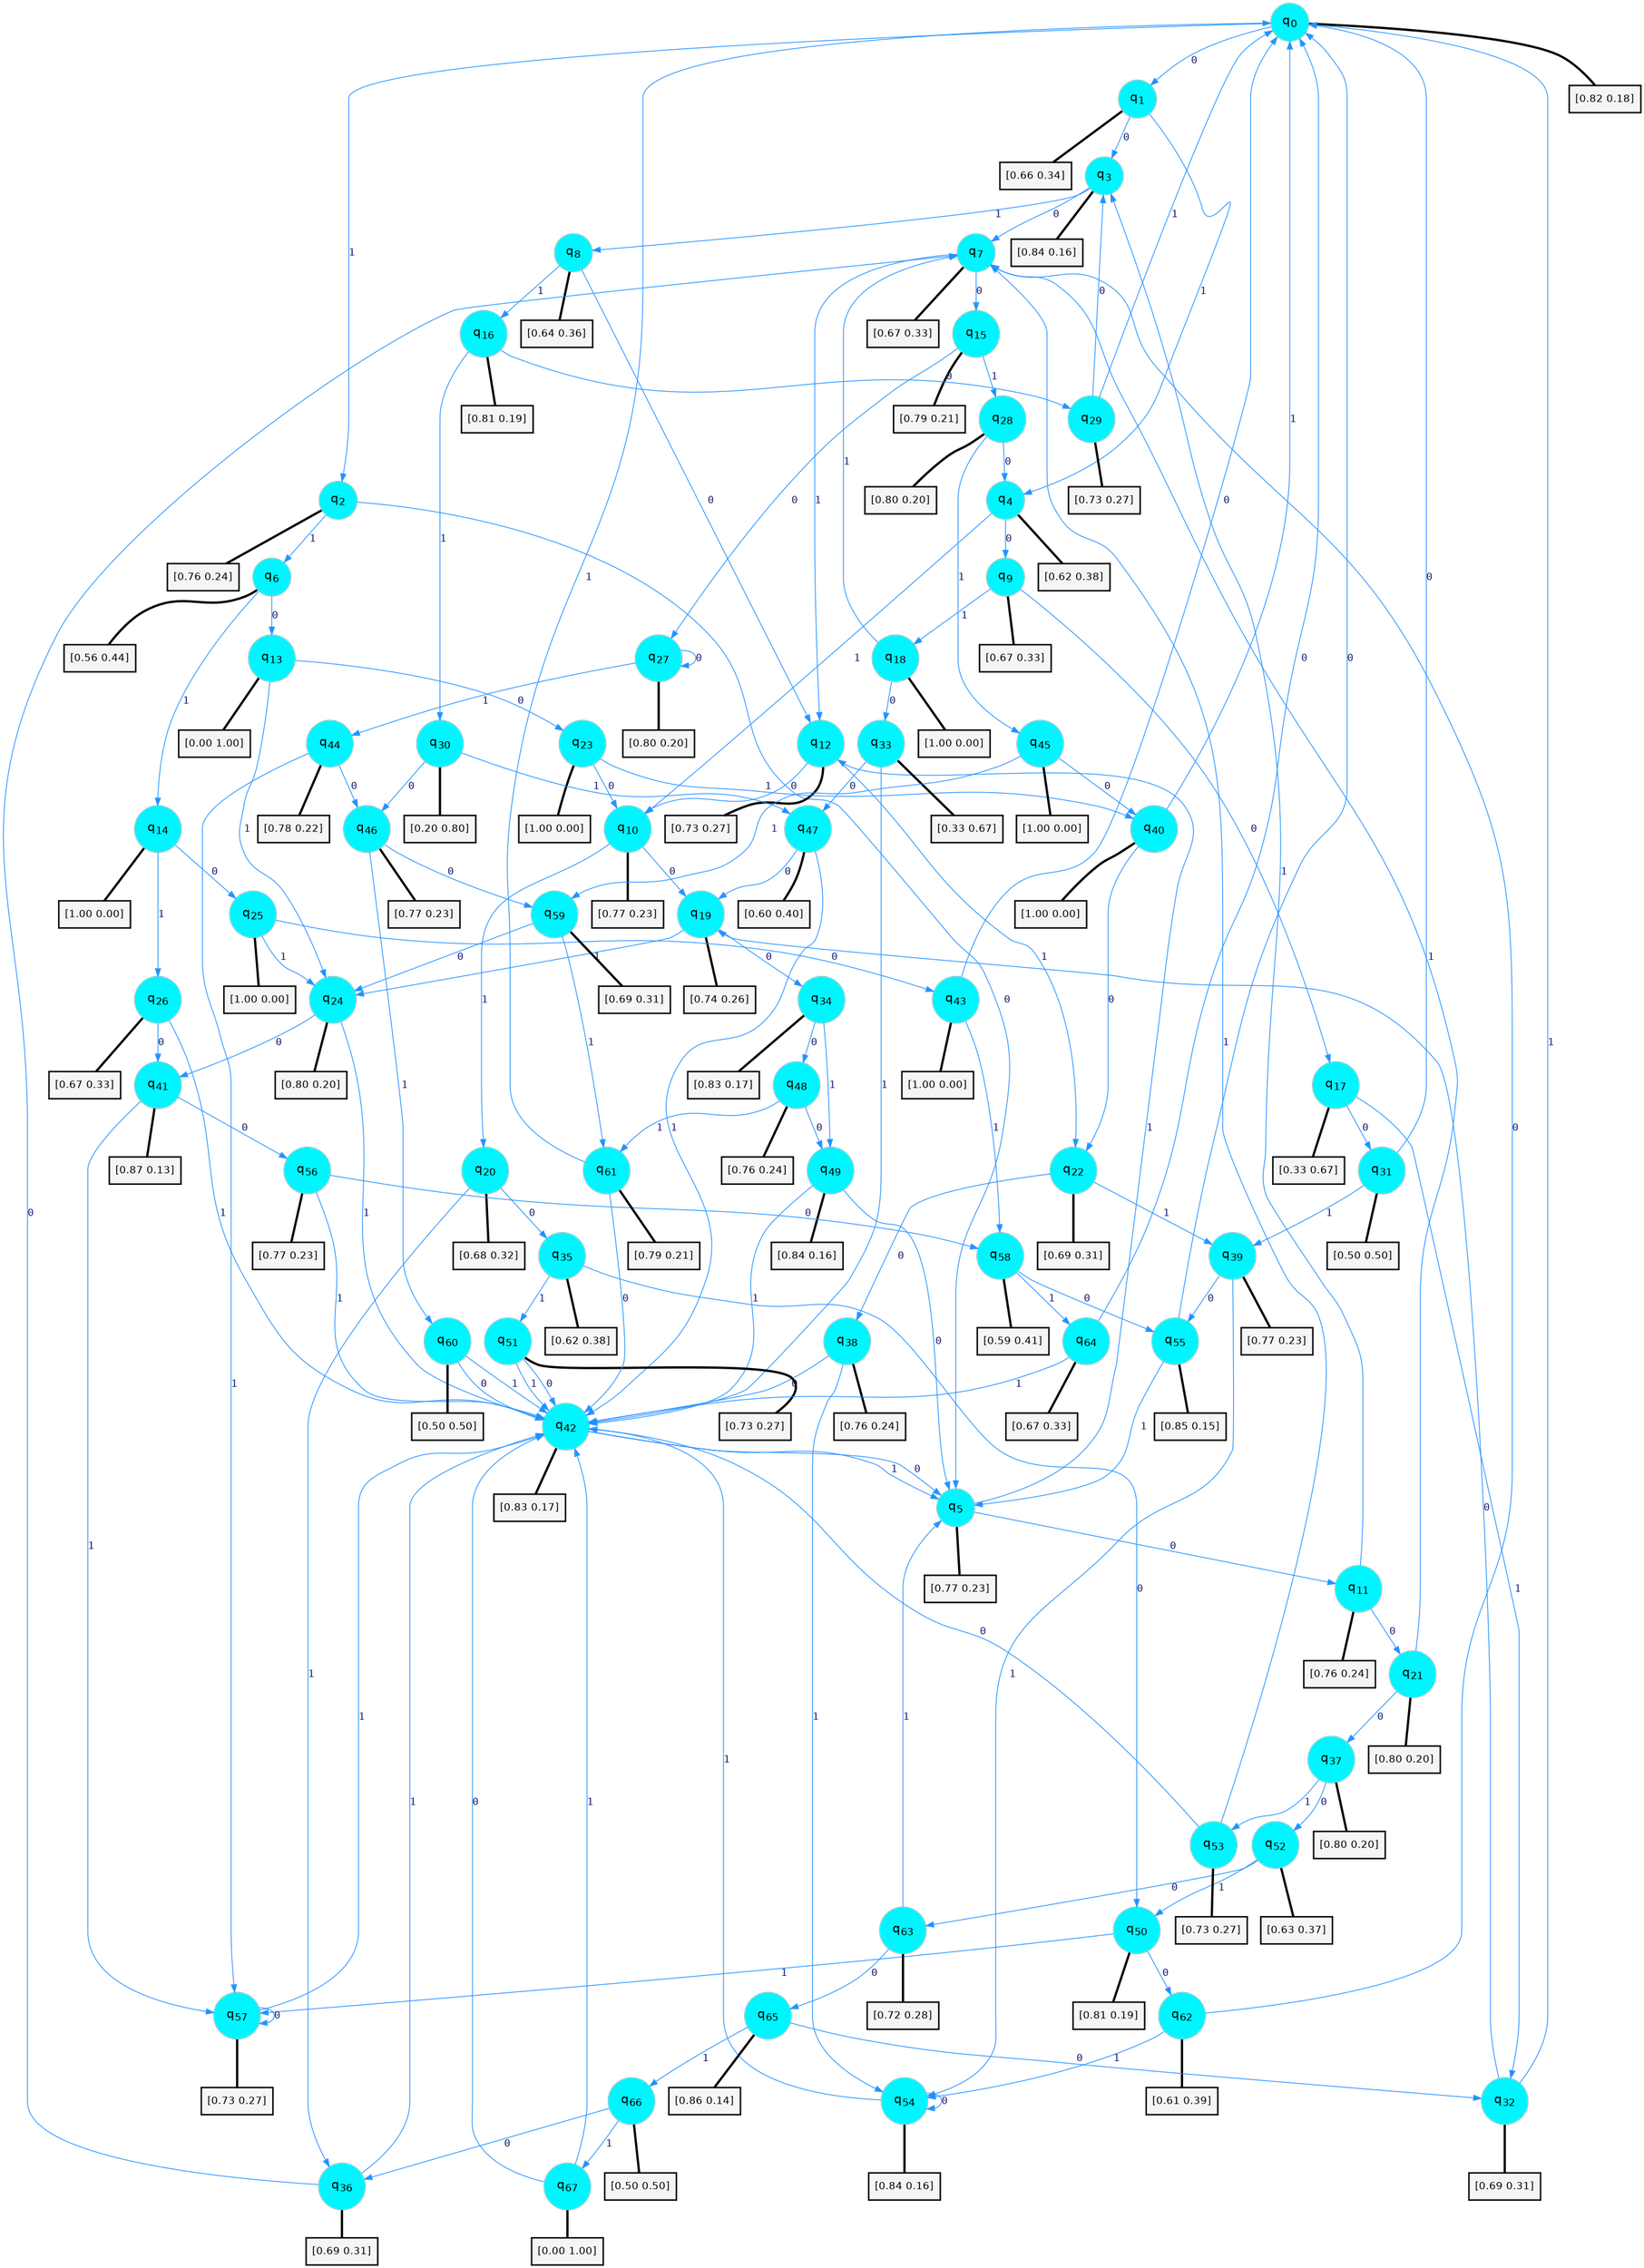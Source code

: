 digraph G {
graph [
bgcolor=transparent, dpi=300, rankdir=TD, size="40,25"];
node [
color=gray, fillcolor=turquoise1, fontcolor=black, fontname=Helvetica, fontsize=16, fontweight=bold, shape=circle, style=filled];
edge [
arrowsize=1, color=dodgerblue1, fontcolor=midnightblue, fontname=courier, fontweight=bold, penwidth=1, style=solid, weight=20];
0[label=<q<SUB>0</SUB>>];
1[label=<q<SUB>1</SUB>>];
2[label=<q<SUB>2</SUB>>];
3[label=<q<SUB>3</SUB>>];
4[label=<q<SUB>4</SUB>>];
5[label=<q<SUB>5</SUB>>];
6[label=<q<SUB>6</SUB>>];
7[label=<q<SUB>7</SUB>>];
8[label=<q<SUB>8</SUB>>];
9[label=<q<SUB>9</SUB>>];
10[label=<q<SUB>10</SUB>>];
11[label=<q<SUB>11</SUB>>];
12[label=<q<SUB>12</SUB>>];
13[label=<q<SUB>13</SUB>>];
14[label=<q<SUB>14</SUB>>];
15[label=<q<SUB>15</SUB>>];
16[label=<q<SUB>16</SUB>>];
17[label=<q<SUB>17</SUB>>];
18[label=<q<SUB>18</SUB>>];
19[label=<q<SUB>19</SUB>>];
20[label=<q<SUB>20</SUB>>];
21[label=<q<SUB>21</SUB>>];
22[label=<q<SUB>22</SUB>>];
23[label=<q<SUB>23</SUB>>];
24[label=<q<SUB>24</SUB>>];
25[label=<q<SUB>25</SUB>>];
26[label=<q<SUB>26</SUB>>];
27[label=<q<SUB>27</SUB>>];
28[label=<q<SUB>28</SUB>>];
29[label=<q<SUB>29</SUB>>];
30[label=<q<SUB>30</SUB>>];
31[label=<q<SUB>31</SUB>>];
32[label=<q<SUB>32</SUB>>];
33[label=<q<SUB>33</SUB>>];
34[label=<q<SUB>34</SUB>>];
35[label=<q<SUB>35</SUB>>];
36[label=<q<SUB>36</SUB>>];
37[label=<q<SUB>37</SUB>>];
38[label=<q<SUB>38</SUB>>];
39[label=<q<SUB>39</SUB>>];
40[label=<q<SUB>40</SUB>>];
41[label=<q<SUB>41</SUB>>];
42[label=<q<SUB>42</SUB>>];
43[label=<q<SUB>43</SUB>>];
44[label=<q<SUB>44</SUB>>];
45[label=<q<SUB>45</SUB>>];
46[label=<q<SUB>46</SUB>>];
47[label=<q<SUB>47</SUB>>];
48[label=<q<SUB>48</SUB>>];
49[label=<q<SUB>49</SUB>>];
50[label=<q<SUB>50</SUB>>];
51[label=<q<SUB>51</SUB>>];
52[label=<q<SUB>52</SUB>>];
53[label=<q<SUB>53</SUB>>];
54[label=<q<SUB>54</SUB>>];
55[label=<q<SUB>55</SUB>>];
56[label=<q<SUB>56</SUB>>];
57[label=<q<SUB>57</SUB>>];
58[label=<q<SUB>58</SUB>>];
59[label=<q<SUB>59</SUB>>];
60[label=<q<SUB>60</SUB>>];
61[label=<q<SUB>61</SUB>>];
62[label=<q<SUB>62</SUB>>];
63[label=<q<SUB>63</SUB>>];
64[label=<q<SUB>64</SUB>>];
65[label=<q<SUB>65</SUB>>];
66[label=<q<SUB>66</SUB>>];
67[label=<q<SUB>67</SUB>>];
68[label="[0.82 0.18]", shape=box,fontcolor=black, fontname=Helvetica, fontsize=14, penwidth=2, fillcolor=whitesmoke,color=black];
69[label="[0.66 0.34]", shape=box,fontcolor=black, fontname=Helvetica, fontsize=14, penwidth=2, fillcolor=whitesmoke,color=black];
70[label="[0.76 0.24]", shape=box,fontcolor=black, fontname=Helvetica, fontsize=14, penwidth=2, fillcolor=whitesmoke,color=black];
71[label="[0.84 0.16]", shape=box,fontcolor=black, fontname=Helvetica, fontsize=14, penwidth=2, fillcolor=whitesmoke,color=black];
72[label="[0.62 0.38]", shape=box,fontcolor=black, fontname=Helvetica, fontsize=14, penwidth=2, fillcolor=whitesmoke,color=black];
73[label="[0.77 0.23]", shape=box,fontcolor=black, fontname=Helvetica, fontsize=14, penwidth=2, fillcolor=whitesmoke,color=black];
74[label="[0.56 0.44]", shape=box,fontcolor=black, fontname=Helvetica, fontsize=14, penwidth=2, fillcolor=whitesmoke,color=black];
75[label="[0.67 0.33]", shape=box,fontcolor=black, fontname=Helvetica, fontsize=14, penwidth=2, fillcolor=whitesmoke,color=black];
76[label="[0.64 0.36]", shape=box,fontcolor=black, fontname=Helvetica, fontsize=14, penwidth=2, fillcolor=whitesmoke,color=black];
77[label="[0.67 0.33]", shape=box,fontcolor=black, fontname=Helvetica, fontsize=14, penwidth=2, fillcolor=whitesmoke,color=black];
78[label="[0.77 0.23]", shape=box,fontcolor=black, fontname=Helvetica, fontsize=14, penwidth=2, fillcolor=whitesmoke,color=black];
79[label="[0.76 0.24]", shape=box,fontcolor=black, fontname=Helvetica, fontsize=14, penwidth=2, fillcolor=whitesmoke,color=black];
80[label="[0.73 0.27]", shape=box,fontcolor=black, fontname=Helvetica, fontsize=14, penwidth=2, fillcolor=whitesmoke,color=black];
81[label="[0.00 1.00]", shape=box,fontcolor=black, fontname=Helvetica, fontsize=14, penwidth=2, fillcolor=whitesmoke,color=black];
82[label="[1.00 0.00]", shape=box,fontcolor=black, fontname=Helvetica, fontsize=14, penwidth=2, fillcolor=whitesmoke,color=black];
83[label="[0.79 0.21]", shape=box,fontcolor=black, fontname=Helvetica, fontsize=14, penwidth=2, fillcolor=whitesmoke,color=black];
84[label="[0.81 0.19]", shape=box,fontcolor=black, fontname=Helvetica, fontsize=14, penwidth=2, fillcolor=whitesmoke,color=black];
85[label="[0.33 0.67]", shape=box,fontcolor=black, fontname=Helvetica, fontsize=14, penwidth=2, fillcolor=whitesmoke,color=black];
86[label="[1.00 0.00]", shape=box,fontcolor=black, fontname=Helvetica, fontsize=14, penwidth=2, fillcolor=whitesmoke,color=black];
87[label="[0.74 0.26]", shape=box,fontcolor=black, fontname=Helvetica, fontsize=14, penwidth=2, fillcolor=whitesmoke,color=black];
88[label="[0.68 0.32]", shape=box,fontcolor=black, fontname=Helvetica, fontsize=14, penwidth=2, fillcolor=whitesmoke,color=black];
89[label="[0.80 0.20]", shape=box,fontcolor=black, fontname=Helvetica, fontsize=14, penwidth=2, fillcolor=whitesmoke,color=black];
90[label="[0.69 0.31]", shape=box,fontcolor=black, fontname=Helvetica, fontsize=14, penwidth=2, fillcolor=whitesmoke,color=black];
91[label="[1.00 0.00]", shape=box,fontcolor=black, fontname=Helvetica, fontsize=14, penwidth=2, fillcolor=whitesmoke,color=black];
92[label="[0.80 0.20]", shape=box,fontcolor=black, fontname=Helvetica, fontsize=14, penwidth=2, fillcolor=whitesmoke,color=black];
93[label="[1.00 0.00]", shape=box,fontcolor=black, fontname=Helvetica, fontsize=14, penwidth=2, fillcolor=whitesmoke,color=black];
94[label="[0.67 0.33]", shape=box,fontcolor=black, fontname=Helvetica, fontsize=14, penwidth=2, fillcolor=whitesmoke,color=black];
95[label="[0.80 0.20]", shape=box,fontcolor=black, fontname=Helvetica, fontsize=14, penwidth=2, fillcolor=whitesmoke,color=black];
96[label="[0.80 0.20]", shape=box,fontcolor=black, fontname=Helvetica, fontsize=14, penwidth=2, fillcolor=whitesmoke,color=black];
97[label="[0.73 0.27]", shape=box,fontcolor=black, fontname=Helvetica, fontsize=14, penwidth=2, fillcolor=whitesmoke,color=black];
98[label="[0.20 0.80]", shape=box,fontcolor=black, fontname=Helvetica, fontsize=14, penwidth=2, fillcolor=whitesmoke,color=black];
99[label="[0.50 0.50]", shape=box,fontcolor=black, fontname=Helvetica, fontsize=14, penwidth=2, fillcolor=whitesmoke,color=black];
100[label="[0.69 0.31]", shape=box,fontcolor=black, fontname=Helvetica, fontsize=14, penwidth=2, fillcolor=whitesmoke,color=black];
101[label="[0.33 0.67]", shape=box,fontcolor=black, fontname=Helvetica, fontsize=14, penwidth=2, fillcolor=whitesmoke,color=black];
102[label="[0.83 0.17]", shape=box,fontcolor=black, fontname=Helvetica, fontsize=14, penwidth=2, fillcolor=whitesmoke,color=black];
103[label="[0.62 0.38]", shape=box,fontcolor=black, fontname=Helvetica, fontsize=14, penwidth=2, fillcolor=whitesmoke,color=black];
104[label="[0.69 0.31]", shape=box,fontcolor=black, fontname=Helvetica, fontsize=14, penwidth=2, fillcolor=whitesmoke,color=black];
105[label="[0.80 0.20]", shape=box,fontcolor=black, fontname=Helvetica, fontsize=14, penwidth=2, fillcolor=whitesmoke,color=black];
106[label="[0.76 0.24]", shape=box,fontcolor=black, fontname=Helvetica, fontsize=14, penwidth=2, fillcolor=whitesmoke,color=black];
107[label="[0.77 0.23]", shape=box,fontcolor=black, fontname=Helvetica, fontsize=14, penwidth=2, fillcolor=whitesmoke,color=black];
108[label="[1.00 0.00]", shape=box,fontcolor=black, fontname=Helvetica, fontsize=14, penwidth=2, fillcolor=whitesmoke,color=black];
109[label="[0.87 0.13]", shape=box,fontcolor=black, fontname=Helvetica, fontsize=14, penwidth=2, fillcolor=whitesmoke,color=black];
110[label="[0.83 0.17]", shape=box,fontcolor=black, fontname=Helvetica, fontsize=14, penwidth=2, fillcolor=whitesmoke,color=black];
111[label="[1.00 0.00]", shape=box,fontcolor=black, fontname=Helvetica, fontsize=14, penwidth=2, fillcolor=whitesmoke,color=black];
112[label="[0.78 0.22]", shape=box,fontcolor=black, fontname=Helvetica, fontsize=14, penwidth=2, fillcolor=whitesmoke,color=black];
113[label="[1.00 0.00]", shape=box,fontcolor=black, fontname=Helvetica, fontsize=14, penwidth=2, fillcolor=whitesmoke,color=black];
114[label="[0.77 0.23]", shape=box,fontcolor=black, fontname=Helvetica, fontsize=14, penwidth=2, fillcolor=whitesmoke,color=black];
115[label="[0.60 0.40]", shape=box,fontcolor=black, fontname=Helvetica, fontsize=14, penwidth=2, fillcolor=whitesmoke,color=black];
116[label="[0.76 0.24]", shape=box,fontcolor=black, fontname=Helvetica, fontsize=14, penwidth=2, fillcolor=whitesmoke,color=black];
117[label="[0.84 0.16]", shape=box,fontcolor=black, fontname=Helvetica, fontsize=14, penwidth=2, fillcolor=whitesmoke,color=black];
118[label="[0.81 0.19]", shape=box,fontcolor=black, fontname=Helvetica, fontsize=14, penwidth=2, fillcolor=whitesmoke,color=black];
119[label="[0.73 0.27]", shape=box,fontcolor=black, fontname=Helvetica, fontsize=14, penwidth=2, fillcolor=whitesmoke,color=black];
120[label="[0.63 0.37]", shape=box,fontcolor=black, fontname=Helvetica, fontsize=14, penwidth=2, fillcolor=whitesmoke,color=black];
121[label="[0.73 0.27]", shape=box,fontcolor=black, fontname=Helvetica, fontsize=14, penwidth=2, fillcolor=whitesmoke,color=black];
122[label="[0.84 0.16]", shape=box,fontcolor=black, fontname=Helvetica, fontsize=14, penwidth=2, fillcolor=whitesmoke,color=black];
123[label="[0.85 0.15]", shape=box,fontcolor=black, fontname=Helvetica, fontsize=14, penwidth=2, fillcolor=whitesmoke,color=black];
124[label="[0.77 0.23]", shape=box,fontcolor=black, fontname=Helvetica, fontsize=14, penwidth=2, fillcolor=whitesmoke,color=black];
125[label="[0.73 0.27]", shape=box,fontcolor=black, fontname=Helvetica, fontsize=14, penwidth=2, fillcolor=whitesmoke,color=black];
126[label="[0.59 0.41]", shape=box,fontcolor=black, fontname=Helvetica, fontsize=14, penwidth=2, fillcolor=whitesmoke,color=black];
127[label="[0.69 0.31]", shape=box,fontcolor=black, fontname=Helvetica, fontsize=14, penwidth=2, fillcolor=whitesmoke,color=black];
128[label="[0.50 0.50]", shape=box,fontcolor=black, fontname=Helvetica, fontsize=14, penwidth=2, fillcolor=whitesmoke,color=black];
129[label="[0.79 0.21]", shape=box,fontcolor=black, fontname=Helvetica, fontsize=14, penwidth=2, fillcolor=whitesmoke,color=black];
130[label="[0.61 0.39]", shape=box,fontcolor=black, fontname=Helvetica, fontsize=14, penwidth=2, fillcolor=whitesmoke,color=black];
131[label="[0.72 0.28]", shape=box,fontcolor=black, fontname=Helvetica, fontsize=14, penwidth=2, fillcolor=whitesmoke,color=black];
132[label="[0.67 0.33]", shape=box,fontcolor=black, fontname=Helvetica, fontsize=14, penwidth=2, fillcolor=whitesmoke,color=black];
133[label="[0.86 0.14]", shape=box,fontcolor=black, fontname=Helvetica, fontsize=14, penwidth=2, fillcolor=whitesmoke,color=black];
134[label="[0.50 0.50]", shape=box,fontcolor=black, fontname=Helvetica, fontsize=14, penwidth=2, fillcolor=whitesmoke,color=black];
135[label="[0.00 1.00]", shape=box,fontcolor=black, fontname=Helvetica, fontsize=14, penwidth=2, fillcolor=whitesmoke,color=black];
0->1 [label=0];
0->2 [label=1];
0->68 [arrowhead=none, penwidth=3,color=black];
1->3 [label=0];
1->4 [label=1];
1->69 [arrowhead=none, penwidth=3,color=black];
2->5 [label=0];
2->6 [label=1];
2->70 [arrowhead=none, penwidth=3,color=black];
3->7 [label=0];
3->8 [label=1];
3->71 [arrowhead=none, penwidth=3,color=black];
4->9 [label=0];
4->10 [label=1];
4->72 [arrowhead=none, penwidth=3,color=black];
5->11 [label=0];
5->12 [label=1];
5->73 [arrowhead=none, penwidth=3,color=black];
6->13 [label=0];
6->14 [label=1];
6->74 [arrowhead=none, penwidth=3,color=black];
7->15 [label=0];
7->12 [label=1];
7->75 [arrowhead=none, penwidth=3,color=black];
8->12 [label=0];
8->16 [label=1];
8->76 [arrowhead=none, penwidth=3,color=black];
9->17 [label=0];
9->18 [label=1];
9->77 [arrowhead=none, penwidth=3,color=black];
10->19 [label=0];
10->20 [label=1];
10->78 [arrowhead=none, penwidth=3,color=black];
11->21 [label=0];
11->3 [label=1];
11->79 [arrowhead=none, penwidth=3,color=black];
12->10 [label=0];
12->22 [label=1];
12->80 [arrowhead=none, penwidth=3,color=black];
13->23 [label=0];
13->24 [label=1];
13->81 [arrowhead=none, penwidth=3,color=black];
14->25 [label=0];
14->26 [label=1];
14->82 [arrowhead=none, penwidth=3,color=black];
15->27 [label=0];
15->28 [label=1];
15->83 [arrowhead=none, penwidth=3,color=black];
16->29 [label=0];
16->30 [label=1];
16->84 [arrowhead=none, penwidth=3,color=black];
17->31 [label=0];
17->32 [label=1];
17->85 [arrowhead=none, penwidth=3,color=black];
18->33 [label=0];
18->7 [label=1];
18->86 [arrowhead=none, penwidth=3,color=black];
19->34 [label=0];
19->24 [label=1];
19->87 [arrowhead=none, penwidth=3,color=black];
20->35 [label=0];
20->36 [label=1];
20->88 [arrowhead=none, penwidth=3,color=black];
21->37 [label=0];
21->7 [label=1];
21->89 [arrowhead=none, penwidth=3,color=black];
22->38 [label=0];
22->39 [label=1];
22->90 [arrowhead=none, penwidth=3,color=black];
23->10 [label=0];
23->40 [label=1];
23->91 [arrowhead=none, penwidth=3,color=black];
24->41 [label=0];
24->42 [label=1];
24->92 [arrowhead=none, penwidth=3,color=black];
25->43 [label=0];
25->24 [label=1];
25->93 [arrowhead=none, penwidth=3,color=black];
26->41 [label=0];
26->42 [label=1];
26->94 [arrowhead=none, penwidth=3,color=black];
27->27 [label=0];
27->44 [label=1];
27->95 [arrowhead=none, penwidth=3,color=black];
28->4 [label=0];
28->45 [label=1];
28->96 [arrowhead=none, penwidth=3,color=black];
29->3 [label=0];
29->0 [label=1];
29->97 [arrowhead=none, penwidth=3,color=black];
30->46 [label=0];
30->47 [label=1];
30->98 [arrowhead=none, penwidth=3,color=black];
31->0 [label=0];
31->39 [label=1];
31->99 [arrowhead=none, penwidth=3,color=black];
32->19 [label=0];
32->0 [label=1];
32->100 [arrowhead=none, penwidth=3,color=black];
33->47 [label=0];
33->42 [label=1];
33->101 [arrowhead=none, penwidth=3,color=black];
34->48 [label=0];
34->49 [label=1];
34->102 [arrowhead=none, penwidth=3,color=black];
35->50 [label=0];
35->51 [label=1];
35->103 [arrowhead=none, penwidth=3,color=black];
36->7 [label=0];
36->42 [label=1];
36->104 [arrowhead=none, penwidth=3,color=black];
37->52 [label=0];
37->53 [label=1];
37->105 [arrowhead=none, penwidth=3,color=black];
38->42 [label=0];
38->54 [label=1];
38->106 [arrowhead=none, penwidth=3,color=black];
39->55 [label=0];
39->54 [label=1];
39->107 [arrowhead=none, penwidth=3,color=black];
40->22 [label=0];
40->0 [label=1];
40->108 [arrowhead=none, penwidth=3,color=black];
41->56 [label=0];
41->57 [label=1];
41->109 [arrowhead=none, penwidth=3,color=black];
42->5 [label=0];
42->5 [label=1];
42->110 [arrowhead=none, penwidth=3,color=black];
43->0 [label=0];
43->58 [label=1];
43->111 [arrowhead=none, penwidth=3,color=black];
44->46 [label=0];
44->57 [label=1];
44->112 [arrowhead=none, penwidth=3,color=black];
45->40 [label=0];
45->59 [label=1];
45->113 [arrowhead=none, penwidth=3,color=black];
46->59 [label=0];
46->60 [label=1];
46->114 [arrowhead=none, penwidth=3,color=black];
47->19 [label=0];
47->42 [label=1];
47->115 [arrowhead=none, penwidth=3,color=black];
48->49 [label=0];
48->61 [label=1];
48->116 [arrowhead=none, penwidth=3,color=black];
49->5 [label=0];
49->42 [label=1];
49->117 [arrowhead=none, penwidth=3,color=black];
50->62 [label=0];
50->57 [label=1];
50->118 [arrowhead=none, penwidth=3,color=black];
51->42 [label=0];
51->42 [label=1];
51->119 [arrowhead=none, penwidth=3,color=black];
52->63 [label=0];
52->50 [label=1];
52->120 [arrowhead=none, penwidth=3,color=black];
53->42 [label=0];
53->7 [label=1];
53->121 [arrowhead=none, penwidth=3,color=black];
54->54 [label=0];
54->42 [label=1];
54->122 [arrowhead=none, penwidth=3,color=black];
55->0 [label=0];
55->5 [label=1];
55->123 [arrowhead=none, penwidth=3,color=black];
56->58 [label=0];
56->42 [label=1];
56->124 [arrowhead=none, penwidth=3,color=black];
57->57 [label=0];
57->42 [label=1];
57->125 [arrowhead=none, penwidth=3,color=black];
58->55 [label=0];
58->64 [label=1];
58->126 [arrowhead=none, penwidth=3,color=black];
59->24 [label=0];
59->61 [label=1];
59->127 [arrowhead=none, penwidth=3,color=black];
60->42 [label=0];
60->42 [label=1];
60->128 [arrowhead=none, penwidth=3,color=black];
61->42 [label=0];
61->0 [label=1];
61->129 [arrowhead=none, penwidth=3,color=black];
62->7 [label=0];
62->54 [label=1];
62->130 [arrowhead=none, penwidth=3,color=black];
63->65 [label=0];
63->5 [label=1];
63->131 [arrowhead=none, penwidth=3,color=black];
64->0 [label=0];
64->42 [label=1];
64->132 [arrowhead=none, penwidth=3,color=black];
65->32 [label=0];
65->66 [label=1];
65->133 [arrowhead=none, penwidth=3,color=black];
66->36 [label=0];
66->67 [label=1];
66->134 [arrowhead=none, penwidth=3,color=black];
67->42 [label=0];
67->42 [label=1];
67->135 [arrowhead=none, penwidth=3,color=black];
}
